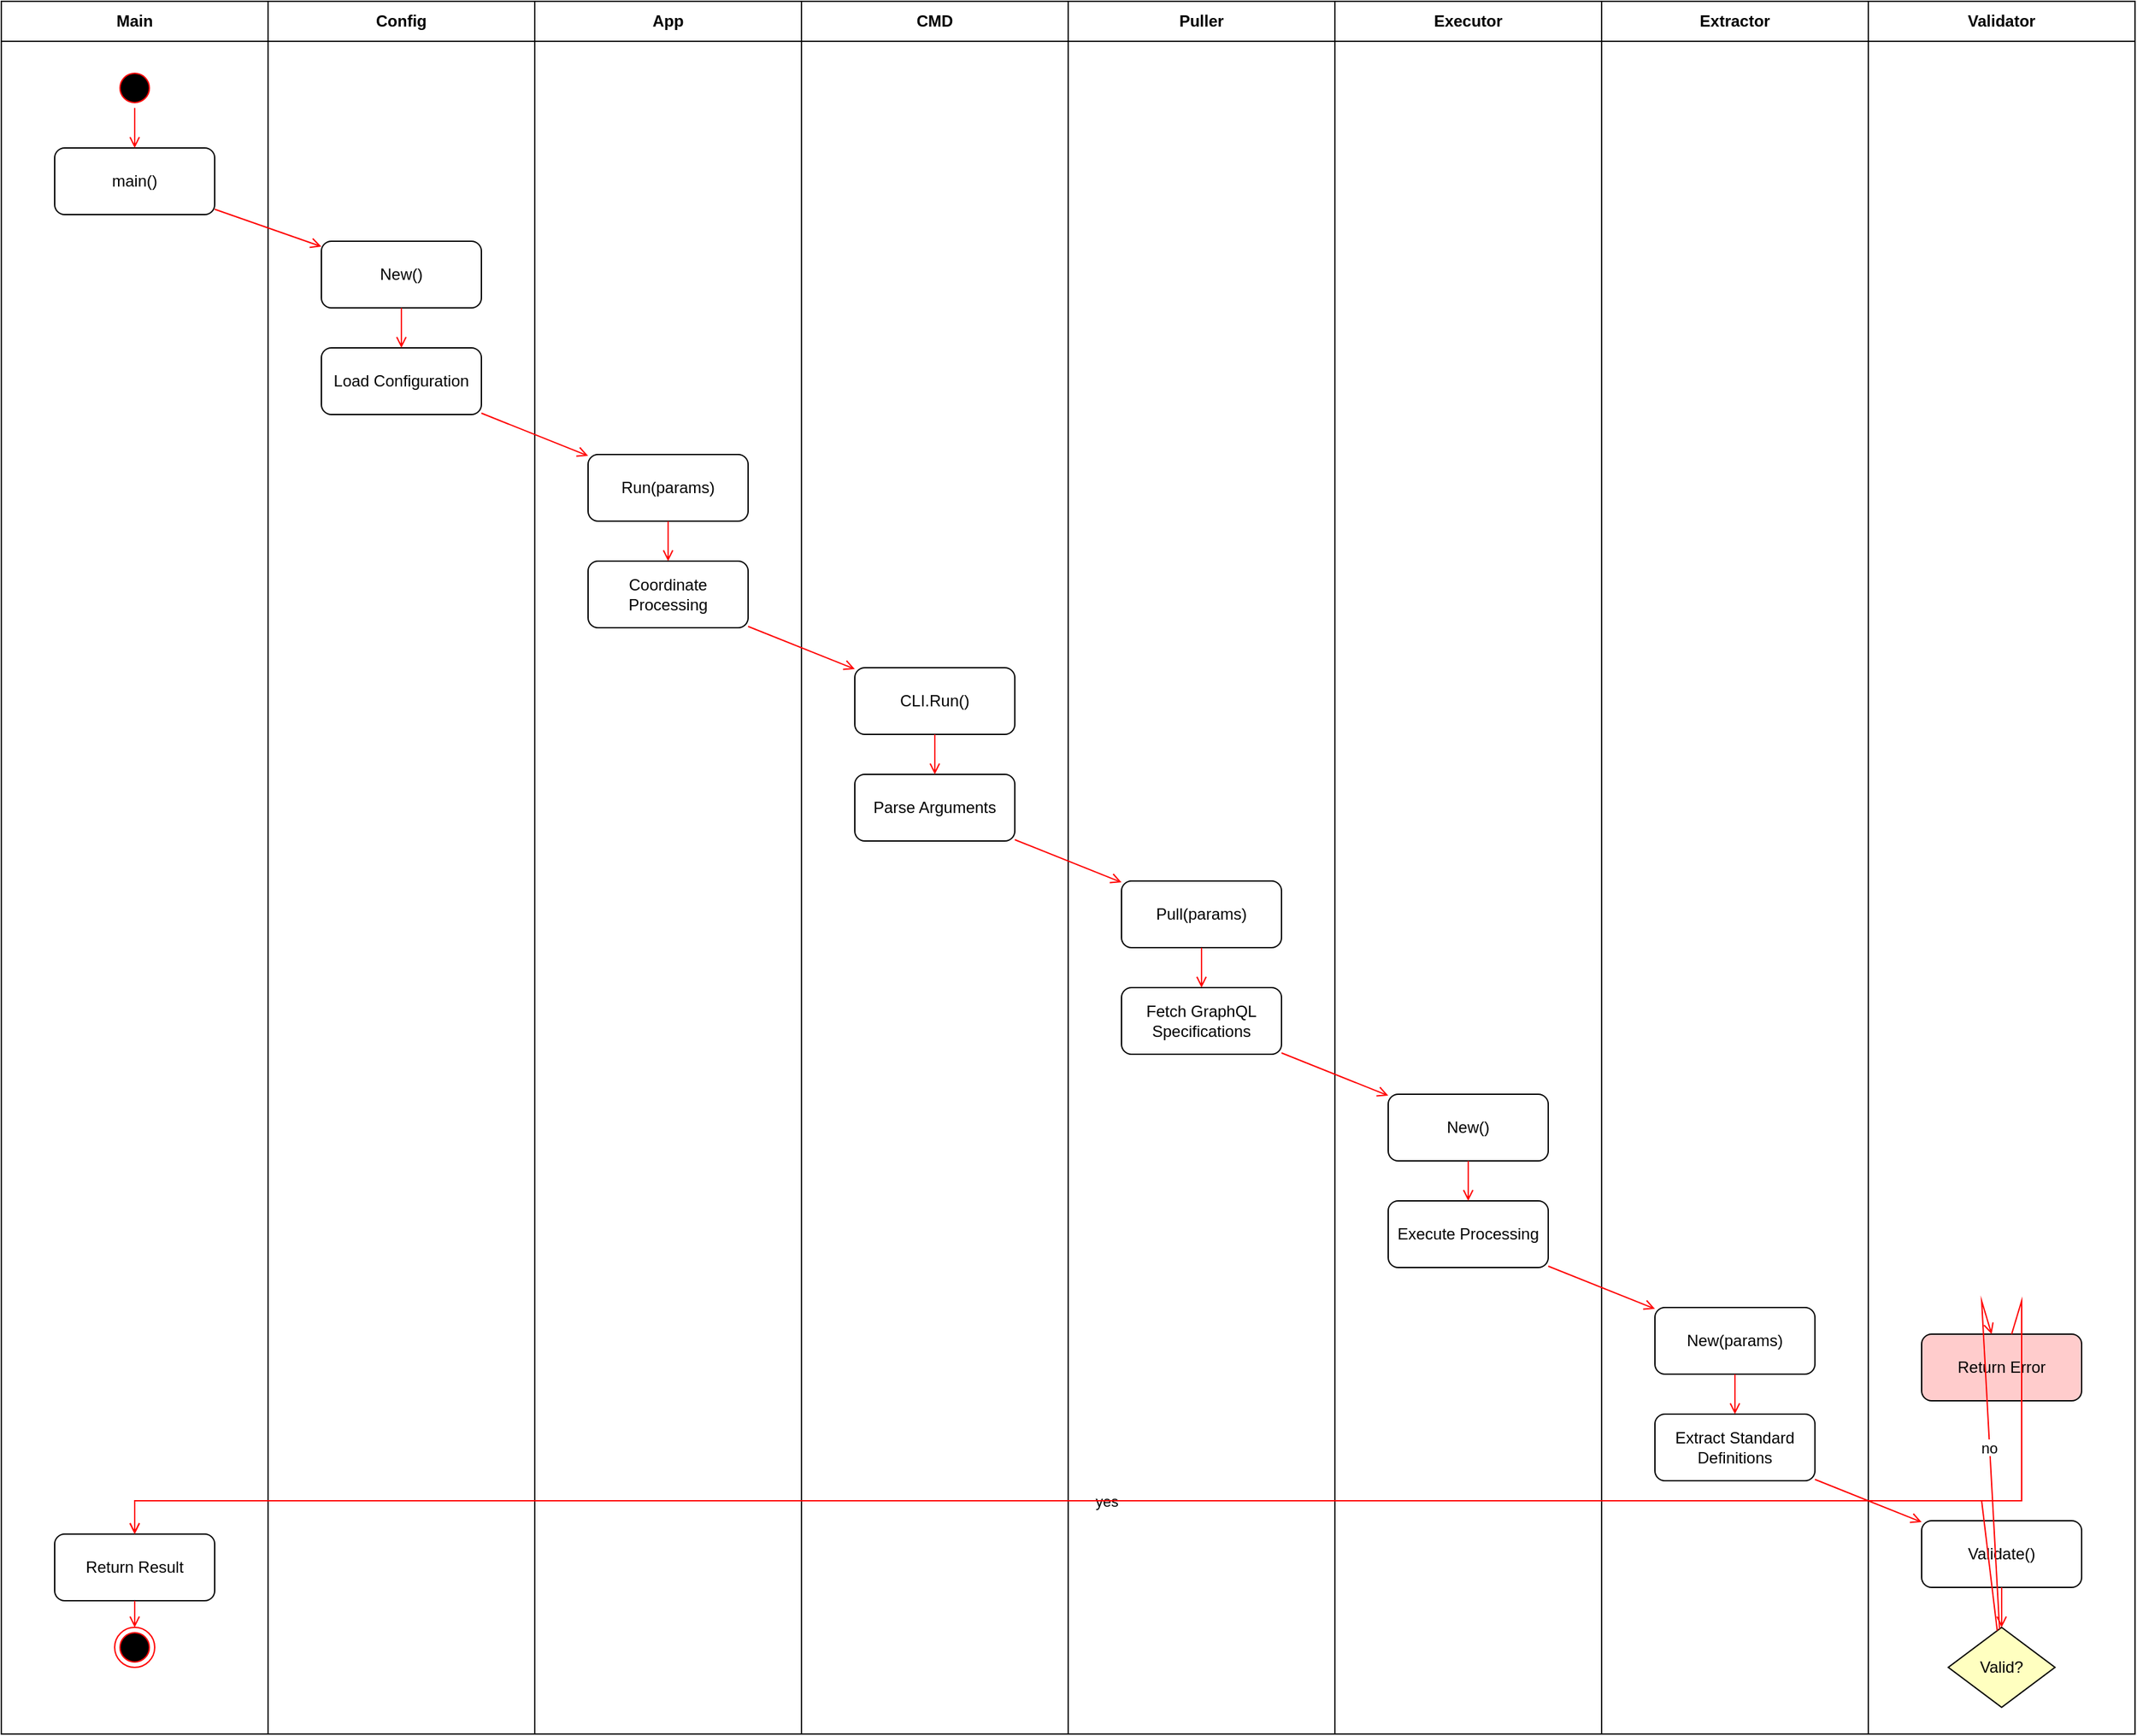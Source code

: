 <mxfile version="24.7.17">
  <diagram name="Page-1" id="compatibility-standard-definitions-activity">
    <mxGraphModel dx="2000" dy="1200" grid="1" gridSize="10" guides="1" tooltips="1" connect="1" arrows="1" fold="1" page="1" pageScale="1" pageWidth="1800" pageHeight="1400" background="none" math="0" shadow="0">
      <root>
        <mxCell id="0" />
        <mxCell id="1" parent="0" />
        
        <!-- Main Lane -->
        <mxCell id="main-lane" value="Main" style="swimlane;whiteSpace=wrap;startSize=30;" parent="1" vertex="1">
          <mxGeometry x="50" y="50" width="200" height="1300" as="geometry" />
        </mxCell>
        <mxCell id="start-state" value="" style="ellipse;shape=startState;fillColor=#000000;strokeColor=#ff0000;" parent="main-lane" vertex="1">
          <mxGeometry x="85" y="50" width="30" height="30" as="geometry" />
        </mxCell>
        <mxCell id="main-action" value="main()" style="rounded=1;whiteSpace=wrap;html=1;" parent="main-lane" vertex="1">
          <mxGeometry x="40" y="110" width="120" height="50" as="geometry" />
        </mxCell>
        <mxCell id="return-result" value="Return Result" style="rounded=1;whiteSpace=wrap;html=1;" parent="main-lane" vertex="1">
          <mxGeometry x="40" y="1150" width="120" height="50" as="geometry" />
        </mxCell>
        <mxCell id="end-state" value="" style="ellipse;shape=endState;fillColor=#000000;strokeColor=#ff0000;" parent="main-lane" vertex="1">
          <mxGeometry x="85" y="1220" width="30" height="30" as="geometry" />
        </mxCell>
        
        <!-- Config Lane -->
        <mxCell id="config-lane" value="Config" style="swimlane;whiteSpace=wrap;startSize=30;" parent="1" vertex="1">
          <mxGeometry x="250" y="50" width="200" height="1300" as="geometry" />
        </mxCell>
        <mxCell id="new-config" value="New()" style="rounded=1;whiteSpace=wrap;html=1;" parent="config-lane" vertex="1">
          <mxGeometry x="40" y="180" width="120" height="50" as="geometry" />
        </mxCell>
        <mxCell id="load-config" value="Load Configuration" style="rounded=1;whiteSpace=wrap;html=1;" parent="config-lane" vertex="1">
          <mxGeometry x="40" y="260" width="120" height="50" as="geometry" />
        </mxCell>
        
        <!-- App Lane -->
        <mxCell id="app-lane" value="App" style="swimlane;whiteSpace=wrap;startSize=30;" parent="1" vertex="1">
          <mxGeometry x="450" y="50" width="200" height="1300" as="geometry" />
        </mxCell>
        <mxCell id="app-run" value="Run(params)" style="rounded=1;whiteSpace=wrap;html=1;" parent="app-lane" vertex="1">
          <mxGeometry x="40" y="340" width="120" height="50" as="geometry" />
        </mxCell>
        <mxCell id="coordinate-processing" value="Coordinate Processing" style="rounded=1;whiteSpace=wrap;html=1;" parent="app-lane" vertex="1">
          <mxGeometry x="40" y="420" width="120" height="50" as="geometry" />
        </mxCell>
        
        <!-- CMD Lane -->
        <mxCell id="cmd-lane" value="CMD" style="swimlane;whiteSpace=wrap;startSize=30;" parent="1" vertex="1">
          <mxGeometry x="650" y="50" width="200" height="1300" as="geometry" />
        </mxCell>
        <mxCell id="cli-run" value="CLI.Run()" style="rounded=1;whiteSpace=wrap;html=1;" parent="cmd-lane" vertex="1">
          <mxGeometry x="40" y="500" width="120" height="50" as="geometry" />
        </mxCell>
        <mxCell id="parse-args" value="Parse Arguments" style="rounded=1;whiteSpace=wrap;html=1;" parent="cmd-lane" vertex="1">
          <mxGeometry x="40" y="580" width="120" height="50" as="geometry" />
        </mxCell>
        
        <!-- Puller Lane -->
        <mxCell id="puller-lane" value="Puller" style="swimlane;whiteSpace=wrap;startSize=30;" parent="1" vertex="1">
          <mxGeometry x="850" y="50" width="200" height="1300" as="geometry" />
        </mxCell>
        <mxCell id="pull-specs" value="Pull(params)" style="rounded=1;whiteSpace=wrap;html=1;" parent="puller-lane" vertex="1">
          <mxGeometry x="40" y="660" width="120" height="50" as="geometry" />
        </mxCell>
        <mxCell id="fetch-graphql-spec" value="Fetch GraphQL Specifications" style="rounded=1;whiteSpace=wrap;html=1;" parent="puller-lane" vertex="1">
          <mxGeometry x="40" y="740" width="120" height="50" as="geometry" />
        </mxCell>
        
        <!-- Executor Lane -->
        <mxCell id="executor-lane" value="Executor" style="swimlane;whiteSpace=wrap;startSize=30;" parent="1" vertex="1">
          <mxGeometry x="1050" y="50" width="200" height="1300" as="geometry" />
        </mxCell>
        <mxCell id="executor-new" value="New()" style="rounded=1;whiteSpace=wrap;html=1;" parent="executor-lane" vertex="1">
          <mxGeometry x="40" y="820" width="120" height="50" as="geometry" />
        </mxCell>
        <mxCell id="execute-processing" value="Execute Processing" style="rounded=1;whiteSpace=wrap;html=1;" parent="executor-lane" vertex="1">
          <mxGeometry x="40" y="900" width="120" height="50" as="geometry" />
        </mxCell>
        
        <!-- Extractor Lane -->
        <mxCell id="extractor-lane" value="Extractor" style="swimlane;whiteSpace=wrap;startSize=30;" parent="1" vertex="1">
          <mxGeometry x="1250" y="50" width="200" height="1300" as="geometry" />
        </mxCell>
        <mxCell id="extractor-new" value="New(params)" style="rounded=1;whiteSpace=wrap;html=1;" parent="extractor-lane" vertex="1">
          <mxGeometry x="40" y="980" width="120" height="50" as="geometry" />
        </mxCell>
        <mxCell id="extract-definitions" value="Extract Standard Definitions" style="rounded=1;whiteSpace=wrap;html=1;" parent="extractor-lane" vertex="1">
          <mxGeometry x="40" y="1060" width="120" height="50" as="geometry" />
        </mxCell>
        
        <!-- Validator Lane -->
        <mxCell id="validator-lane" value="Validator" style="swimlane;whiteSpace=wrap;startSize=30;" parent="1" vertex="1">
          <mxGeometry x="1450" y="50" width="200" height="1300" as="geometry" />
        </mxCell>
        <mxCell id="validate" value="Validate()" style="rounded=1;whiteSpace=wrap;html=1;" parent="validator-lane" vertex="1">
          <mxGeometry x="40" y="1140" width="120" height="50" as="geometry" />
        </mxCell>
        <mxCell id="validation-check" value="Valid?" style="rhombus;whiteSpace=wrap;html=1;fillColor=#ffffc0;" parent="validator-lane" vertex="1">
          <mxGeometry x="60" y="1220" width="80" height="60" as="geometry" />
        </mxCell>
        
        <!-- Connections -->
        <!-- Start to main -->
        <mxCell id="start-to-main" value="" style="endArrow=open;strokeColor=#FF0000;endFill=1;rounded=0;" parent="1" source="start-state" target="main-action" edge="1">
          <mxGeometry relative="1" as="geometry" />
        </mxCell>
        
        <!-- Main to config -->
        <mxCell id="main-to-config" value="" style="endArrow=open;strokeColor=#FF0000;endFill=1;rounded=0;" parent="1" source="main-action" target="new-config" edge="1">
          <mxGeometry relative="1" as="geometry" />
        </mxCell>
        
        <!-- Config flow -->
        <mxCell id="config-new-to-load" value="" style="endArrow=open;strokeColor=#FF0000;endFill=1;rounded=0;" parent="1" source="new-config" target="load-config" edge="1">
          <mxGeometry relative="1" as="geometry" />
        </mxCell>
        
        <!-- Config to app -->
        <mxCell id="config-to-app" value="" style="endArrow=open;strokeColor=#FF0000;endFill=1;rounded=0;" parent="1" source="load-config" target="app-run" edge="1">
          <mxGeometry relative="1" as="geometry" />
        </mxCell>
        
        <!-- App flow -->
        <mxCell id="app-run-to-coordinate" value="" style="endArrow=open;strokeColor=#FF0000;endFill=1;rounded=0;" parent="1" source="app-run" target="coordinate-processing" edge="1">
          <mxGeometry relative="1" as="geometry" />
        </mxCell>
        
        <!-- App to CLI -->
        <mxCell id="app-to-cli" value="" style="endArrow=open;strokeColor=#FF0000;endFill=1;rounded=0;" parent="1" source="coordinate-processing" target="cli-run" edge="1">
          <mxGeometry relative="1" as="geometry" />
        </mxCell>
        
        <!-- CLI flow -->
        <mxCell id="cli-run-to-parse" value="" style="endArrow=open;strokeColor=#FF0000;endFill=1;rounded=0;" parent="1" source="cli-run" target="parse-args" edge="1">
          <mxGeometry relative="1" as="geometry" />
        </mxCell>
        
        <!-- CLI to puller -->
        <mxCell id="cli-to-puller" value="" style="endArrow=open;strokeColor=#FF0000;endFill=1;rounded=0;" parent="1" source="parse-args" target="pull-specs" edge="1">
          <mxGeometry relative="1" as="geometry" />
        </mxCell>
        
        <!-- Puller flow -->
        <mxCell id="pull-to-fetch" value="" style="endArrow=open;strokeColor=#FF0000;endFill=1;rounded=0;" parent="1" source="pull-specs" target="fetch-graphql-spec" edge="1">
          <mxGeometry relative="1" as="geometry" />
        </mxCell>
        
        <!-- Puller to executor -->
        <mxCell id="puller-to-executor" value="" style="endArrow=open;strokeColor=#FF0000;endFill=1;rounded=0;" parent="1" source="fetch-graphql-spec" target="executor-new" edge="1">
          <mxGeometry relative="1" as="geometry" />
        </mxCell>
        
        <!-- Executor flow -->
        <mxCell id="executor-new-to-execute" value="" style="endArrow=open;strokeColor=#FF0000;endFill=1;rounded=0;" parent="1" source="executor-new" target="execute-processing" edge="1">
          <mxGeometry relative="1" as="geometry" />
        </mxCell>
        
        <!-- Executor to extractor -->
        <mxCell id="executor-to-extractor" value="" style="endArrow=open;strokeColor=#FF0000;endFill=1;rounded=0;" parent="1" source="execute-processing" target="extractor-new" edge="1">
          <mxGeometry relative="1" as="geometry" />
        </mxCell>
        
        <!-- Extractor flow -->
        <mxCell id="extractor-new-to-extract" value="" style="endArrow=open;strokeColor=#FF0000;endFill=1;rounded=0;" parent="1" source="extractor-new" target="extract-definitions" edge="1">
          <mxGeometry relative="1" as="geometry" />
        </mxCell>
        
        <!-- Extractor to validator -->
        <mxCell id="extractor-to-validator" value="" style="endArrow=open;strokeColor=#FF0000;endFill=1;rounded=0;" parent="1" source="extract-definitions" target="validate" edge="1">
          <mxGeometry relative="1" as="geometry" />
        </mxCell>
        
        <!-- Validator flow -->
        <mxCell id="validate-to-check" value="" style="endArrow=open;strokeColor=#FF0000;endFill=1;rounded=0;" parent="1" source="validate" target="validation-check" edge="1">
          <mxGeometry relative="1" as="geometry" />
        </mxCell>
        
        <!-- Validator to result (valid) -->
        <mxCell id="validator-to-result" value="yes" style="endArrow=open;strokeColor=#FF0000;endFill=1;rounded=0;" parent="1" source="validation-check" target="return-result" edge="1">
          <mxGeometry relative="1" as="geometry">
            <Array as="points">
              <mxPoint x="1535" y="1175" />
              <mxPoint x="150" y="1175" />
            </Array>
          </mxGeometry>
        </mxCell>
        
        <!-- Validation error path -->
        <mxCell id="validation-error" value="Return Error" style="rounded=1;whiteSpace=wrap;html=1;fillColor=#ffcccc;" parent="validator-lane" vertex="1">
          <mxGeometry x="40" y="1000" width="120" height="50" as="geometry" />
        </mxCell>
        
        <mxCell id="validator-to-error" value="no" style="endArrow=open;strokeColor=#FF0000;endFill=1;rounded=0;" parent="1" source="validation-check" target="validation-error" edge="1">
          <mxGeometry relative="1" as="geometry">
            <Array as="points">
              <mxPoint x="1535" y="1025" />
            </Array>
          </mxGeometry>
        </mxCell>
        
        <mxCell id="error-to-result" value="" style="endArrow=open;strokeColor=#FF0000;endFill=1;rounded=0;" parent="1" source="validation-error" target="return-result" edge="1">
          <mxGeometry relative="1" as="geometry">
            <Array as="points">
              <mxPoint x="1565" y="1025" />
              <mxPoint x="1565" y="1175" />
              <mxPoint x="150" y="1175" />
            </Array>
          </mxGeometry>
        </mxCell>
        
        <!-- Result to end -->
        <mxCell id="result-to-end" value="" style="endArrow=open;strokeColor=#FF0000;endFill=1;rounded=0;" parent="1" source="return-result" target="end-state" edge="1">
          <mxGeometry relative="1" as="geometry" />
        </mxCell>
        
      </root>
    </mxGraphModel>
  </diagram>
</mxfile>
